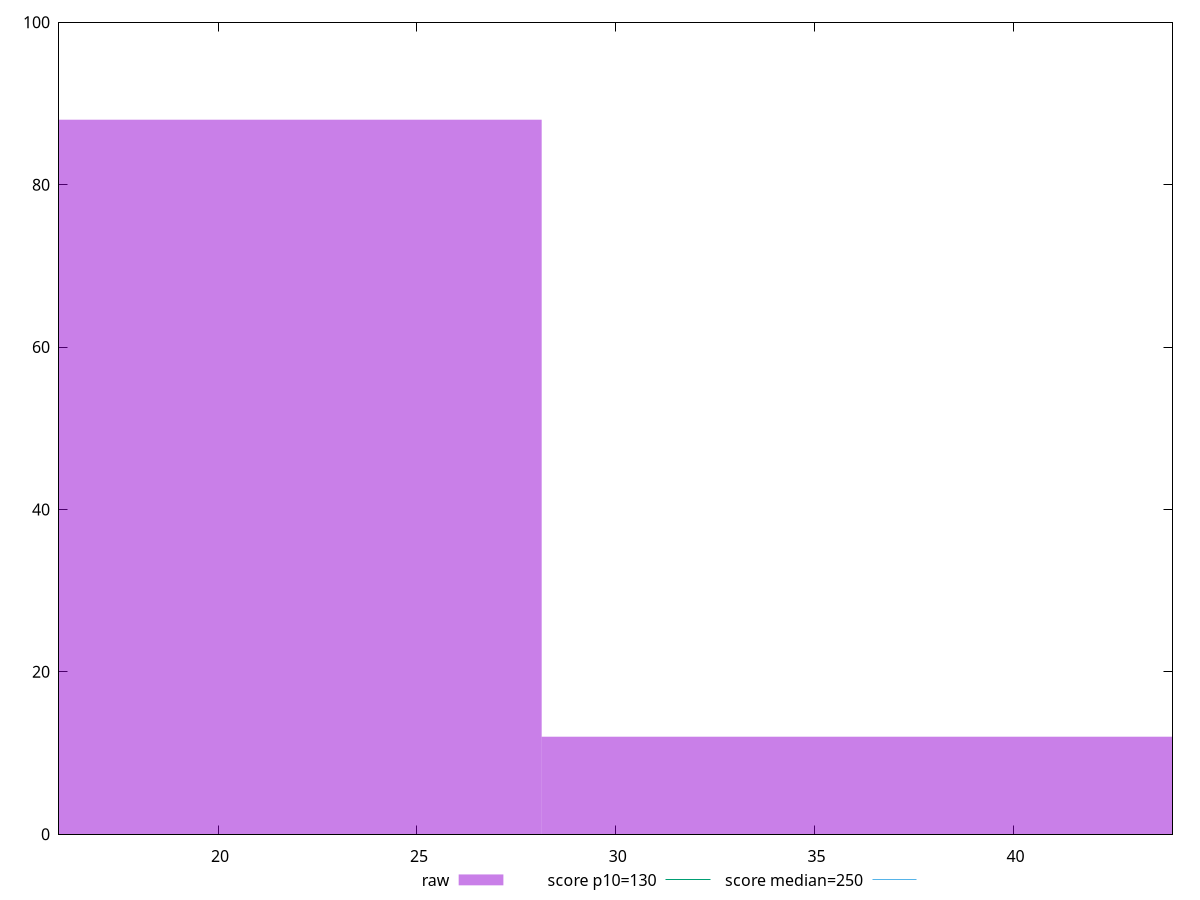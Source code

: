 reset

$raw <<EOF
18.758241147461117 88
37.516482294922234 12
EOF

set key outside below
set boxwidth 18.758241147461117
set xrange [16:44]
set yrange [0:100]
set trange [0:100]
set style fill transparent solid 0.5 noborder

set parametric
set terminal svg size 640, 490 enhanced background rgb 'white'
set output "reports/report_00032_2021-02-25T10-28-15.087Z/max-potential-fid/samples/card/raw/histogram.svg"

plot $raw title "raw" with boxes, \
     130,t title "score p10=130", \
     250,t title "score median=250"

reset

